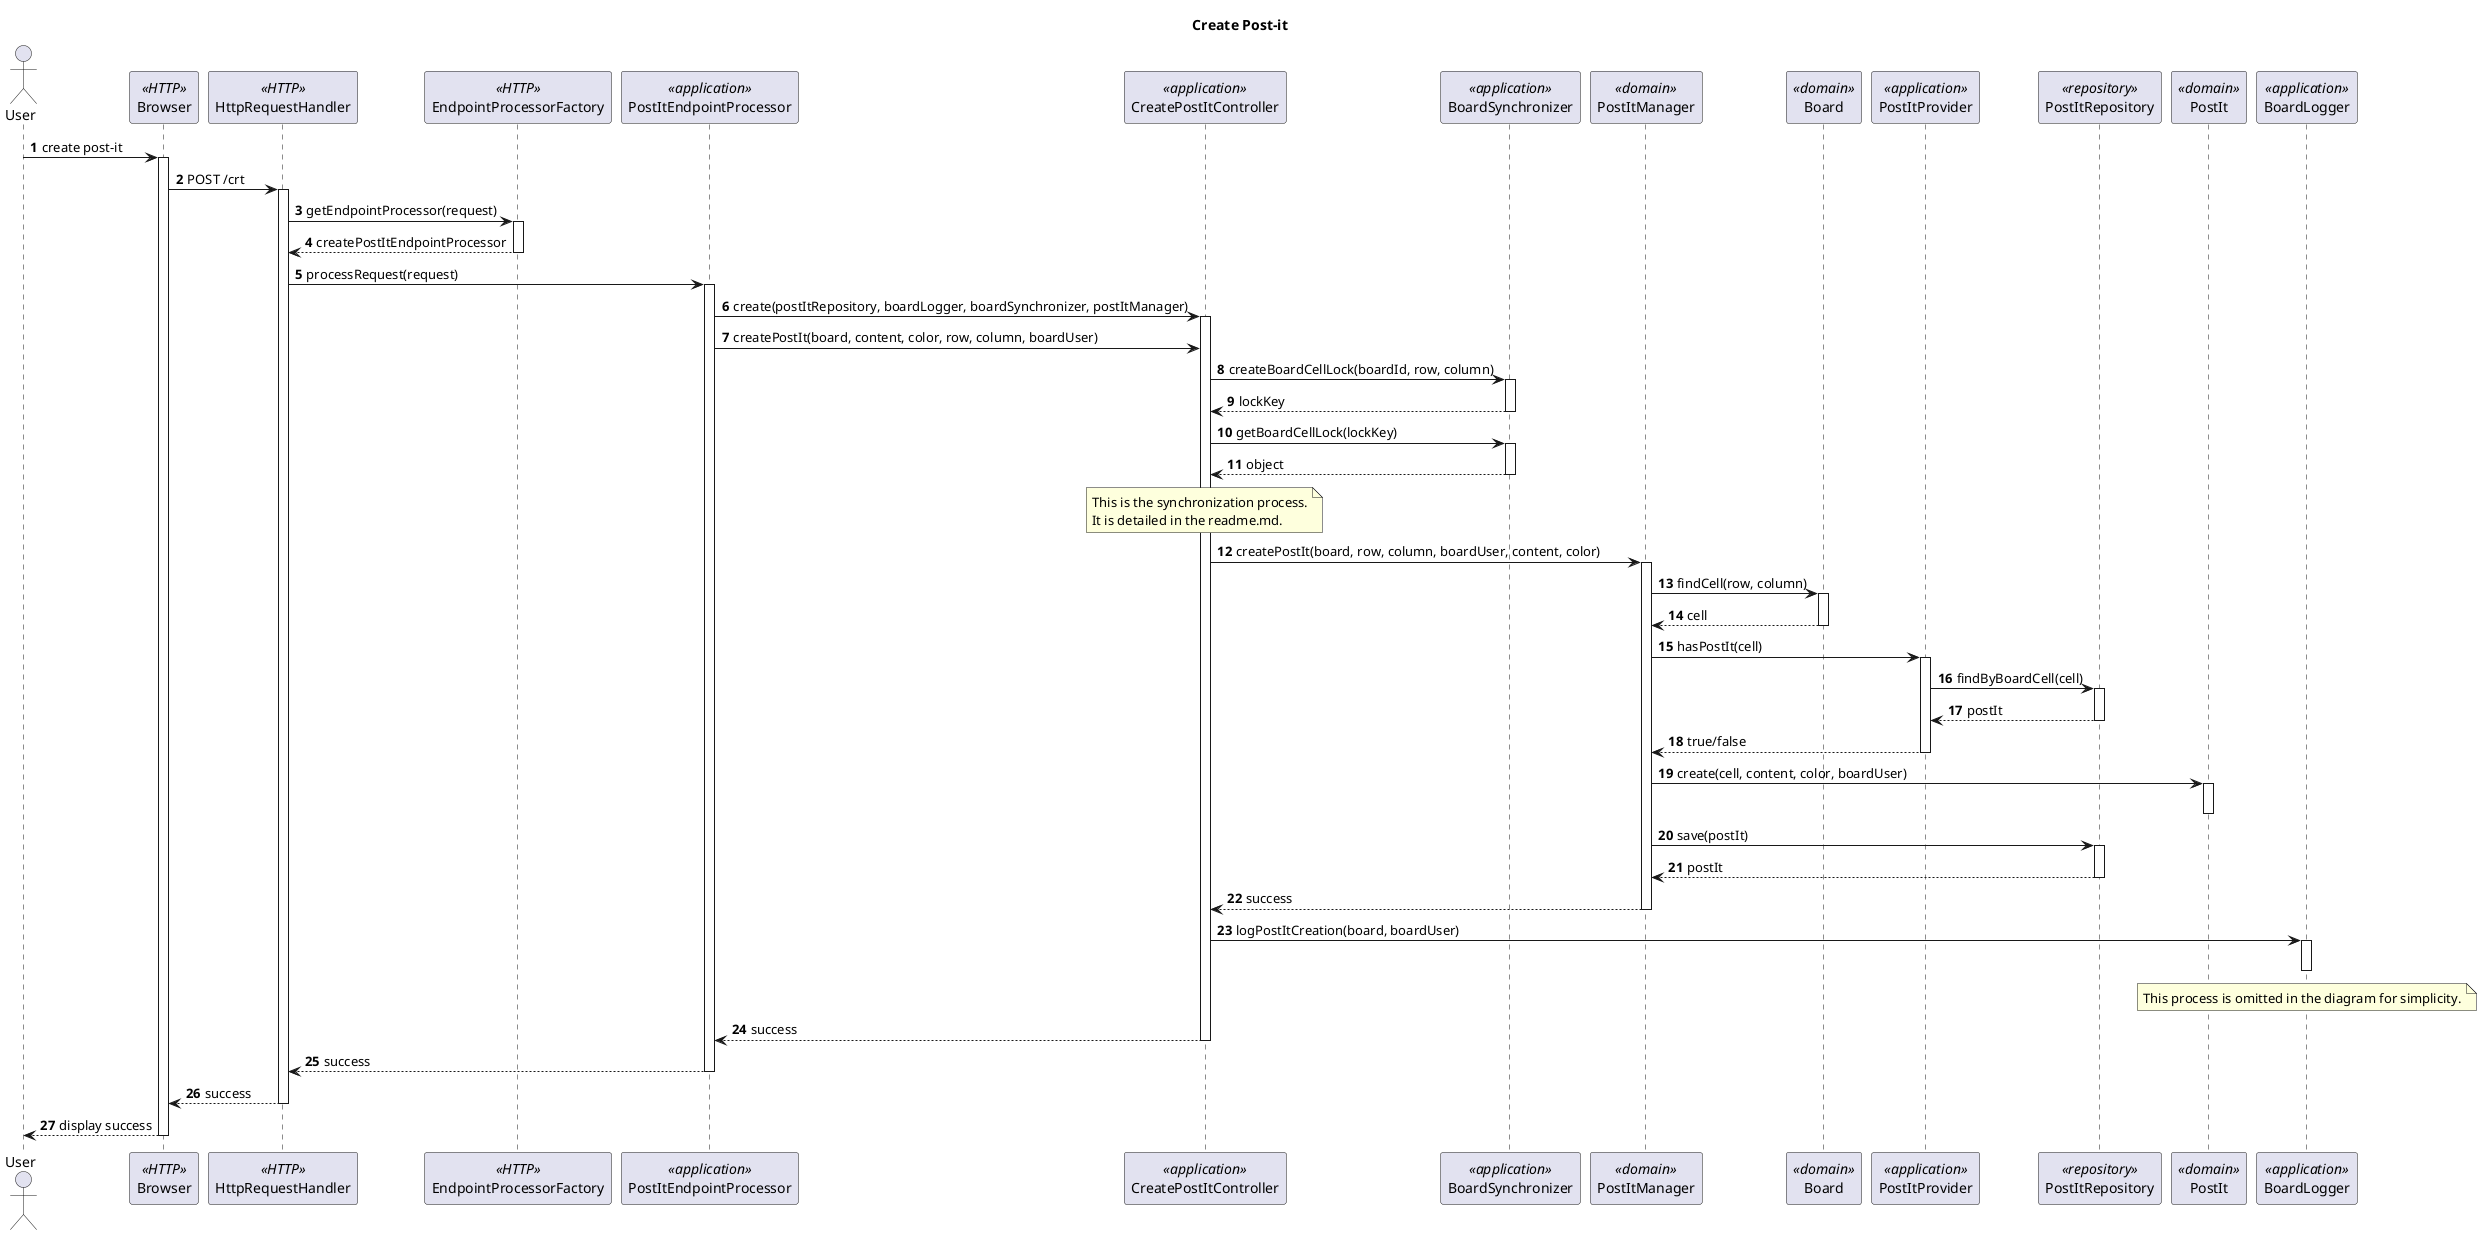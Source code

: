@startuml

autonumber
skinparam packageStyle rect
skinparam defaultFontName FG Virgil
skinparam shadowing false

title Create Post-it

actor "User" as user
participant "Browser" as browser <<HTTP>>
participant "HttpRequestHandler" as handler <<HTTP>>
participant "EndpointProcessorFactory" as factory <<HTTP>>
participant "PostItEndpointProcessor" as processor <<application>>
participant "CreatePostItController" as controller <<application>>
participant "BoardSynchronizer" as sync <<application>>
participant "PostItManager" as manager <<domain>>
participant "Board" as board <<domain>>
participant "PostItProvider" as provider <<application>>
participant "PostItRepository" as repository <<repository>>
participant "PostIt" as postIt <<domain>>
participant "BoardLogger" as logger <<application>>

user -> browser: create post-it
activate browser

browser -> handler:POST /crt
activate handler
handler -> factory : getEndpointProcessor(request)
activate factory
factory --> handler : createPostItEndpointProcessor
deactivate factory
handler -> processor : processRequest(request)
activate processor

' In the near future, it might be necessary to update this created method.
' I am not yet sure if it will require both the board and the boardRepository.
processor -> controller: create(postItRepository, boardLogger, boardSynchronizer, postItManager)
activate controller

processor -> controller: createPostIt(board, content, color, row, column, boardUser)

controller -> sync: createBoardCellLock(boardId, row, column)
activate sync

sync --> controller: lockKey
deactivate sync

controller -> sync: getBoardCellLock(lockKey)
activate sync

sync --> controller: object
deactivate sync

note over controller: This is the synchronization process.\nIt is detailed in the readme.md.

controller -> manager: createPostIt(board, row, column, boardUser, content, color)
activate manager

manager -> board: findCell(row, column)
activate board

board --> manager: cell
deactivate board

manager -> provider: hasPostIt(cell)
activate provider

provider -> repository: findByBoardCell(cell)
activate repository

repository --> provider: postIt
deactivate repository

provider --> manager: true/false
deactivate provider

manager -> postIt: create(cell, content, color, boardUser)
activate postIt

deactivate postIt

manager -> repository: save(postIt)
activate repository

repository --> manager: postIt
deactivate repository

manager --> controller: success
deactivate manager

controller -> logger: logPostItCreation(board, boardUser)
activate logger

deactivate logger

note over logger: This process is omitted in the diagram for simplicity.


controller --> processor: success
deactivate controller

processor --> handler: success
deactivate processor

handler --> browser: success
deactivate handler

browser --> user: display success
deactivate browser

@enduml